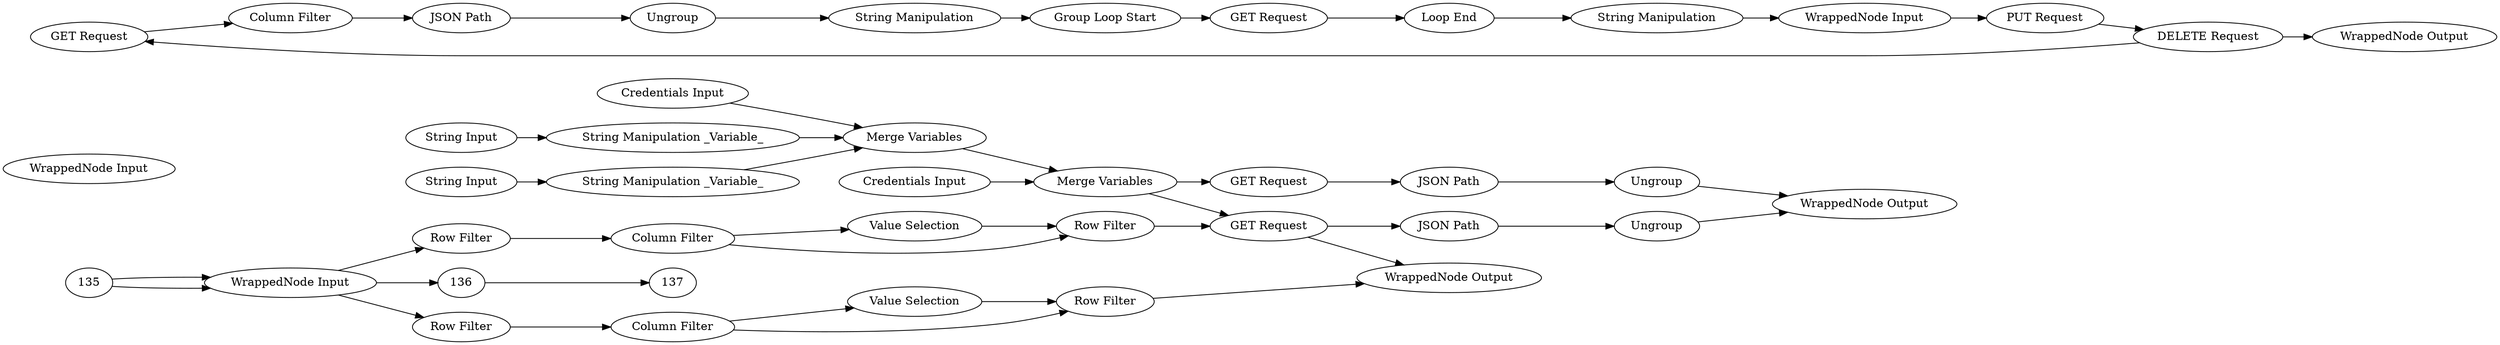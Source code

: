digraph {
	85 [label="Row Filter"]
	86 [label="Column Filter"]
	89 [label="Value Selection"]
	92 [label="Row Filter"]
	114 [label="Value Selection"]
	115 [label="Row Filter"]
	117 [label="Row Filter"]
	118 [label="Column Filter"]
	127 [label="Table Row to Variable"]
	130 [label="WrappedNode Output"]
	132 [label="WrappedNode Input"]
	16 [label="Credentials Input"]
	17 [label="String Input"]
	18 [label="String Input"]
	20 [label="Merge Variables"]
	23 [label="String Manipulation _Variable_"]
	24 [label="String Manipulation _Variable_"]
	87 [label="JSON Path"]
	88 [label=Ungroup]
	91 [label="GET Request"]
	119 [label="JSON Path"]
	120 [label=Ungroup]
	122 [label="WrappedNode Input"]
	124 [label="WrappedNode Output"]
	125 [label="Credentials Input"]
	126 [label="Merge Variables"]
	127 [label="GET Request"]
	93 [label="GET Request"]
	95 [label="JSON Path"]
	96 [label=Ungroup]
	97 [label="Column Filter"]
	100 [label="GET Request"]
	101 [label="String Manipulation"]
	104 [label="String Manipulation"]
	106 [label="Group Loop Start"]
	107 [label="Loop End"]
	108 [label="WrappedNode Input"]
	109 [label="WrappedNode Output"]
	103 [label="PUT Request"]
	108 [label="DELETE Request"]
	109 [label="WrappedNode Input"]
	110 [label="WrappedNode Output"]
	85 -> 86
	86 -> 92
	86 -> 89
	89 -> 92
	92 -> 130
	114 -> 117
	115 -> 118
	117 -> 127
	118 -> 117
	118 -> 114
	127 -> 130
	132 -> 85
	132 -> 115
	16 -> 20
	17 -> 23
	18 -> 24
	20 -> 126
	23 -> 20
	24 -> 20
	87 -> 88
	88 -> 124
	91 -> 87
	119 -> 120
	120 -> 124
	125 -> 126
	126 -> 127
	126 -> 91
	127 -> 119
	93 -> 97
	95 -> 96
	96 -> 101
	97 -> 95
	100 -> 107
	101 -> 106
	104 -> 109
	106 -> 100
	107 -> 104
	108 -> 93
	103 -> 108
	108 -> 110
	109 -> 103
	132 -> 136
	135 -> 132
	135 -> 132
	136 -> 137
	rankdir=LR
}
